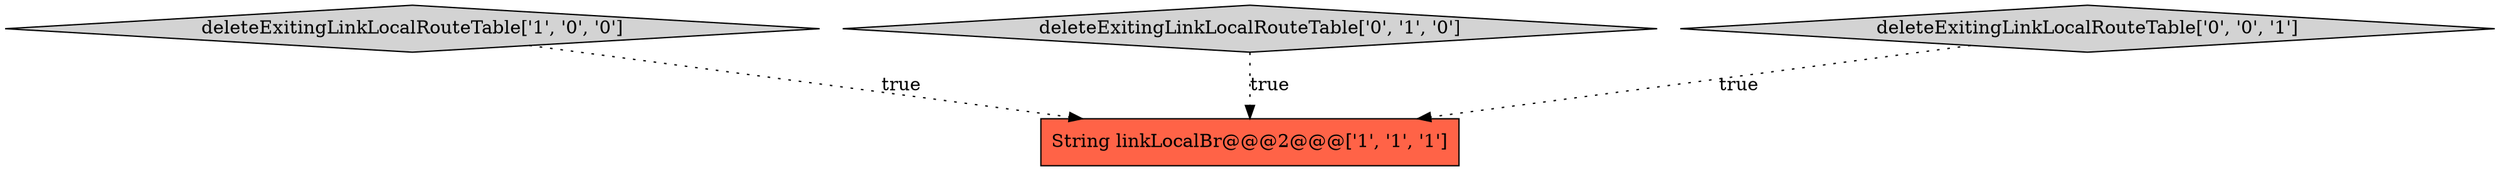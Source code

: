 digraph {
0 [style = filled, label = "String linkLocalBr@@@2@@@['1', '1', '1']", fillcolor = tomato, shape = box image = "AAA0AAABBB1BBB"];
1 [style = filled, label = "deleteExitingLinkLocalRouteTable['1', '0', '0']", fillcolor = lightgray, shape = diamond image = "AAA0AAABBB1BBB"];
2 [style = filled, label = "deleteExitingLinkLocalRouteTable['0', '1', '0']", fillcolor = lightgray, shape = diamond image = "AAA0AAABBB2BBB"];
3 [style = filled, label = "deleteExitingLinkLocalRouteTable['0', '0', '1']", fillcolor = lightgray, shape = diamond image = "AAA0AAABBB3BBB"];
2->0 [style = dotted, label="true"];
3->0 [style = dotted, label="true"];
1->0 [style = dotted, label="true"];
}
